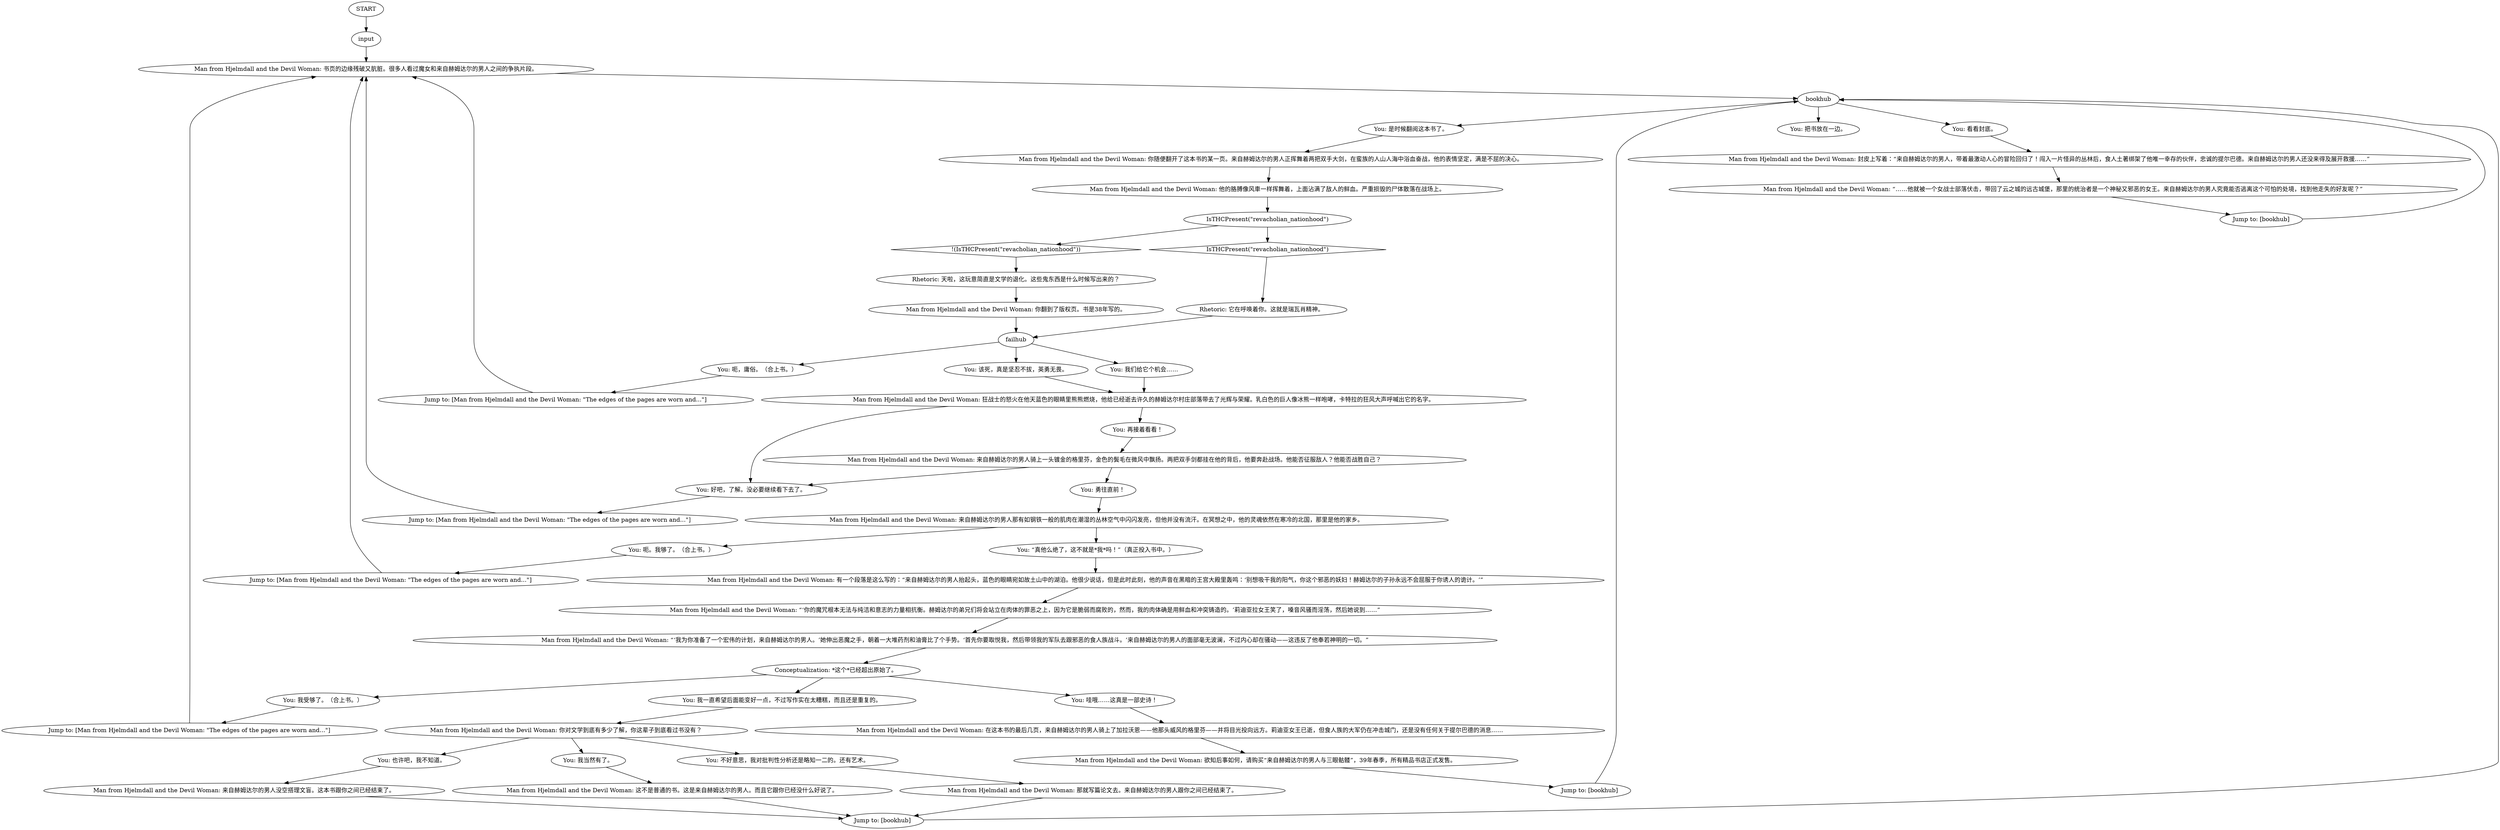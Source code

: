 # INVENTORY / HJELMWOMAN
# Man from Hjelmdall and the Devil Woman.
# ==================================================
digraph G {
	  0 [label="START"];
	  1 [label="input"];
	  2 [label="You: 好吧，了解。没必要继续看下去了。"];
	  3 [label="You: 呃，庸俗。（合上书。）"];
	  4 [label="You: 看看封底。"];
	  5 [label="Man from Hjelmdall and the Devil Woman: “……他就被一个女战士部落伏击，带回了云之城的远古城堡，那里的统治者是一个神秘又邪恶的女王。来自赫姆达尔的男人究竟能否逃离这个可怕的处境，找到他走失的好友呢？”"];
	  6 [label="Rhetoric: 它在呼唤着你。这就是瑞瓦肖精神。"];
	  7 [label="Man from Hjelmdall and the Devil Woman: 那就写篇论文去。来自赫姆达尔的男人跟你之间已经结束了。"];
	  8 [label="Man from Hjelmdall and the Devil Woman: 来自赫姆达尔的男人那有如钢铁一般的肌肉在潮湿的丛林空气中闪闪发亮，但他并没有流汗。在冥想之中，他的灵魂依然在寒冷的北国，那里是他的家乡。"];
	  9 [label="You: 也许吧，我不知道。"];
	  10 [label="You: 我一直希望后面能变好一点，不过写作实在太糟糕，而且还是重复的。"];
	  11 [label="You: 我们给它个机会……"];
	  12 [label="Man from Hjelmdall and the Devil Woman: 你翻到了版权页。书是38年写的。"];
	  13 [label="Man from Hjelmdall and the Devil Woman: 封皮上写着：“来自赫姆达尔的男人，带着最激动人心的冒险回归了！闯入一片怪异的丛林后，食人土著绑架了他唯一幸存的伙伴，忠诚的提尔巴德。来自赫姆达尔的男人还没来得及展开救援……”"];
	  14 [label="Man from Hjelmdall and the Devil Woman: “‘你的魔咒根本无法与纯洁和意志的力量相抗衡。赫姆达尔的弟兄们将会站立在肉体的罪恶之上，因为它是脆弱而腐败的，然而，我的肉体确是用鲜血和冲突铸造的。’莉迪亚拉女王笑了，嗓音风骚而淫荡，然后她说到……”"];
	  15 [label="You: “真他么绝了，这不就是*我*吗！”（真正投入书中。）"];
	  16 [label="Man from Hjelmdall and the Devil Woman: 书页的边缘残破又肮脏。很多人看过魔女和来自赫姆达尔的男人之间的争执片段。"];
	  17 [label="Man from Hjelmdall and the Devil Woman: 狂战士的怒火在他天蓝色的眼睛里熊熊燃烧，他给已经逝去许久的赫姆达尔村庄部落带去了光辉与荣耀。乳白色的巨人像冰熊一样咆哮，卡特拉的狂风大声呼喊出它的名字。"];
	  18 [label="Man from Hjelmdall and the Devil Woman: 有一个段落是这么写的：“来自赫姆达尔的男人抬起头，蓝色的眼睛宛如故土山中的湖泊。他很少说话，但是此时此刻，他的声音在黑暗的王宫大殿里轰鸣：‘别想吸干我的阳气，你这个邪恶的妖妇！赫姆达尔的子孙永远不会屈服于你诱人的诡计。’”"];
	  19 [label="You: 再接着看看！"];
	  20 [label="You: 我受够了。（合上书。）"];
	  21 [label="Man from Hjelmdall and the Devil Woman: 在这本书的最后几页，来自赫姆达尔的男人骑上了加拉沃恩——他那头威风的格里芬——并将目光投向远方。莉迪亚女王已逝，但食人族的大军仍在冲击城门，还是没有任何关于提尔巴德的消息……"];
	  22 [label="You: 是时候翻阅这本书了。"];
	  23 [label="Jump to: [Man from Hjelmdall and the Devil Woman: \"The edges of the pages are worn and...\"]"];
	  24 [label="Jump to: [Man from Hjelmdall and the Devil Woman: \"The edges of the pages are worn and...\"]"];
	  25 [label="Rhetoric: 天啦，这玩意简直是文学的退化。这些鬼东西是什么时候写出来的？"];
	  26 [label="Man from Hjelmdall and the Devil Woman: 欲知后事如何，请购买“来自赫姆达尔的男人与三眼骷髅”，39年春季，所有精品书店正式发售。"];
	  27 [label="IsTHCPresent(\"revacholian_nationhood\")"];
	  28 [label="IsTHCPresent(\"revacholian_nationhood\")", shape=diamond];
	  29 [label="!(IsTHCPresent(\"revacholian_nationhood\"))", shape=diamond];
	  30 [label="failhub"];
	  31 [label="Jump to: [Man from Hjelmdall and the Devil Woman: \"The edges of the pages are worn and...\"]"];
	  32 [label="Man from Hjelmdall and the Devil Woman: 来自赫姆达尔的男人没空搭理文盲。这本书跟你之间已经结束了。"];
	  33 [label="You: 把书放在一边。"];
	  34 [label="Jump to: [bookhub]"];
	  35 [label="You: 勇往直前！"];
	  36 [label="Jump to: [bookhub]"];
	  38 [label="Man from Hjelmdall and the Devil Woman: 你对文学到底有多少了解，你这辈子到底看过书没有？"];
	  39 [label="You: 呃。我够了。（合上书。）"];
	  40 [label="Man from Hjelmdall and the Devil Woman: 你随便翻开了这本书的某一页。来自赫姆达尔的男人正挥舞着两把双手大剑，在蛮族的人山人海中浴血奋战，他的表情坚定，满是不屈的决心。"];
	  41 [label="You: 我当然有了。"];
	  42 [label="Conceptualization: *这个*已经超出原始了。"];
	  43 [label="bookhub"];
	  44 [label="Man from Hjelmdall and the Devil Woman: “‘我为你准备了一个宏伟的计划，来自赫姆达尔的男人。’她伸出恶魔之手，朝着一大堆药剂和油膏比了个手势。‘首先你要取悦我，然后带领我的军队去跟邪恶的食人族战斗。’来自赫姆达尔的男人的面部毫无波澜，不过内心却在骚动——这违反了他奉若神明的一切。”"];
	  45 [label="Man from Hjelmdall and the Devil Woman: 来自赫姆达尔的男人骑上一头镀金的格里芬，金色的鬓毛在微风中飘扬。两把双手剑都挂在他的背后，他要奔赴战场。他能否征服敌人？他能否战胜自己？"];
	  46 [label="You: 不好意思，我对批判性分析还是略知一二的。还有艺术。"];
	  47 [label="Jump to: [bookhub]"];
	  48 [label="Man from Hjelmdall and the Devil Woman: 他的胳膊像风車一样挥舞着，上面沾满了敌人的鲜血。严重损毁的尸体散落在战场上。"];
	  49 [label="Jump to: [Man from Hjelmdall and the Devil Woman: \"The edges of the pages are worn and...\"]"];
	  50 [label="You: 该死，真是坚忍不拔，英勇无畏。"];
	  51 [label="You: 哇哦……这真是一部史诗！"];
	  52 [label="Man from Hjelmdall and the Devil Woman: 这不是普通的书。这是来自赫姆达尔的男人。而且它跟你已经没什么好说了。"];
	  0 -> 1
	  1 -> 16
	  2 -> 23
	  3 -> 49
	  4 -> 13
	  5 -> 36
	  6 -> 30
	  7 -> 34
	  8 -> 39
	  8 -> 15
	  9 -> 32
	  10 -> 38
	  11 -> 17
	  12 -> 30
	  13 -> 5
	  14 -> 44
	  15 -> 18
	  16 -> 43
	  17 -> 2
	  17 -> 19
	  18 -> 14
	  19 -> 45
	  20 -> 31
	  21 -> 26
	  22 -> 40
	  23 -> 16
	  24 -> 16
	  25 -> 12
	  26 -> 47
	  27 -> 28
	  27 -> 29
	  28 -> 6
	  29 -> 25
	  30 -> 3
	  30 -> 50
	  30 -> 11
	  31 -> 16
	  32 -> 34
	  34 -> 43
	  35 -> 8
	  36 -> 43
	  38 -> 46
	  38 -> 41
	  38 -> 9
	  39 -> 24
	  40 -> 48
	  41 -> 52
	  42 -> 10
	  42 -> 51
	  42 -> 20
	  43 -> 33
	  43 -> 4
	  43 -> 22
	  44 -> 42
	  45 -> 2
	  45 -> 35
	  46 -> 7
	  47 -> 43
	  48 -> 27
	  49 -> 16
	  50 -> 17
	  51 -> 21
	  52 -> 34
}

